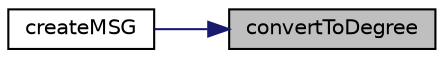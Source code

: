 digraph "convertToDegree"
{
 // LATEX_PDF_SIZE
  edge [fontname="Helvetica",fontsize="10",labelfontname="Helvetica",labelfontsize="10"];
  node [fontname="Helvetica",fontsize="10",shape=record];
  rankdir="RL";
  Node1 [label="convertToDegree",height=0.2,width=0.4,color="black", fillcolor="grey75", style="filled", fontcolor="black",tooltip=" "];
  Node1 -> Node2 [dir="back",color="midnightblue",fontsize="10",style="solid",fontname="Helvetica"];
  Node2 [label="createMSG",height=0.2,width=0.4,color="black", fillcolor="white", style="filled",URL="$namespacewp__mover.html#a1525142286cce18af992c625882cf480",tooltip=" "];
}
